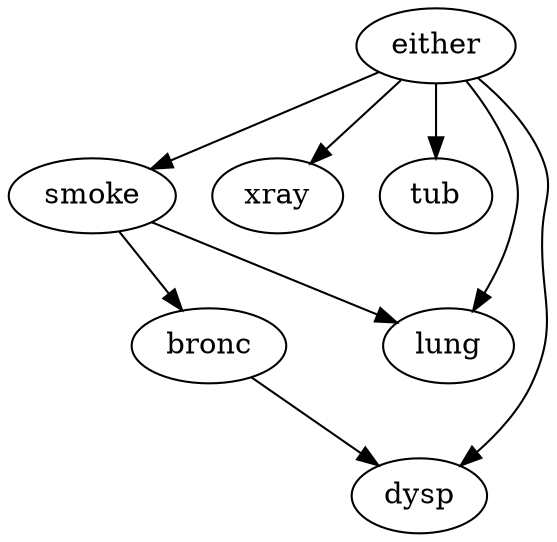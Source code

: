 digraph G {
    "either" -> "smoke";
    "either" -> "xray";
    "either" -> "tub";
    "bronc" -> "dysp";
    "either" -> "dysp";
    "smoke" -> "bronc";
    "smoke" -> "lung";
    "either" -> "lung";
}

